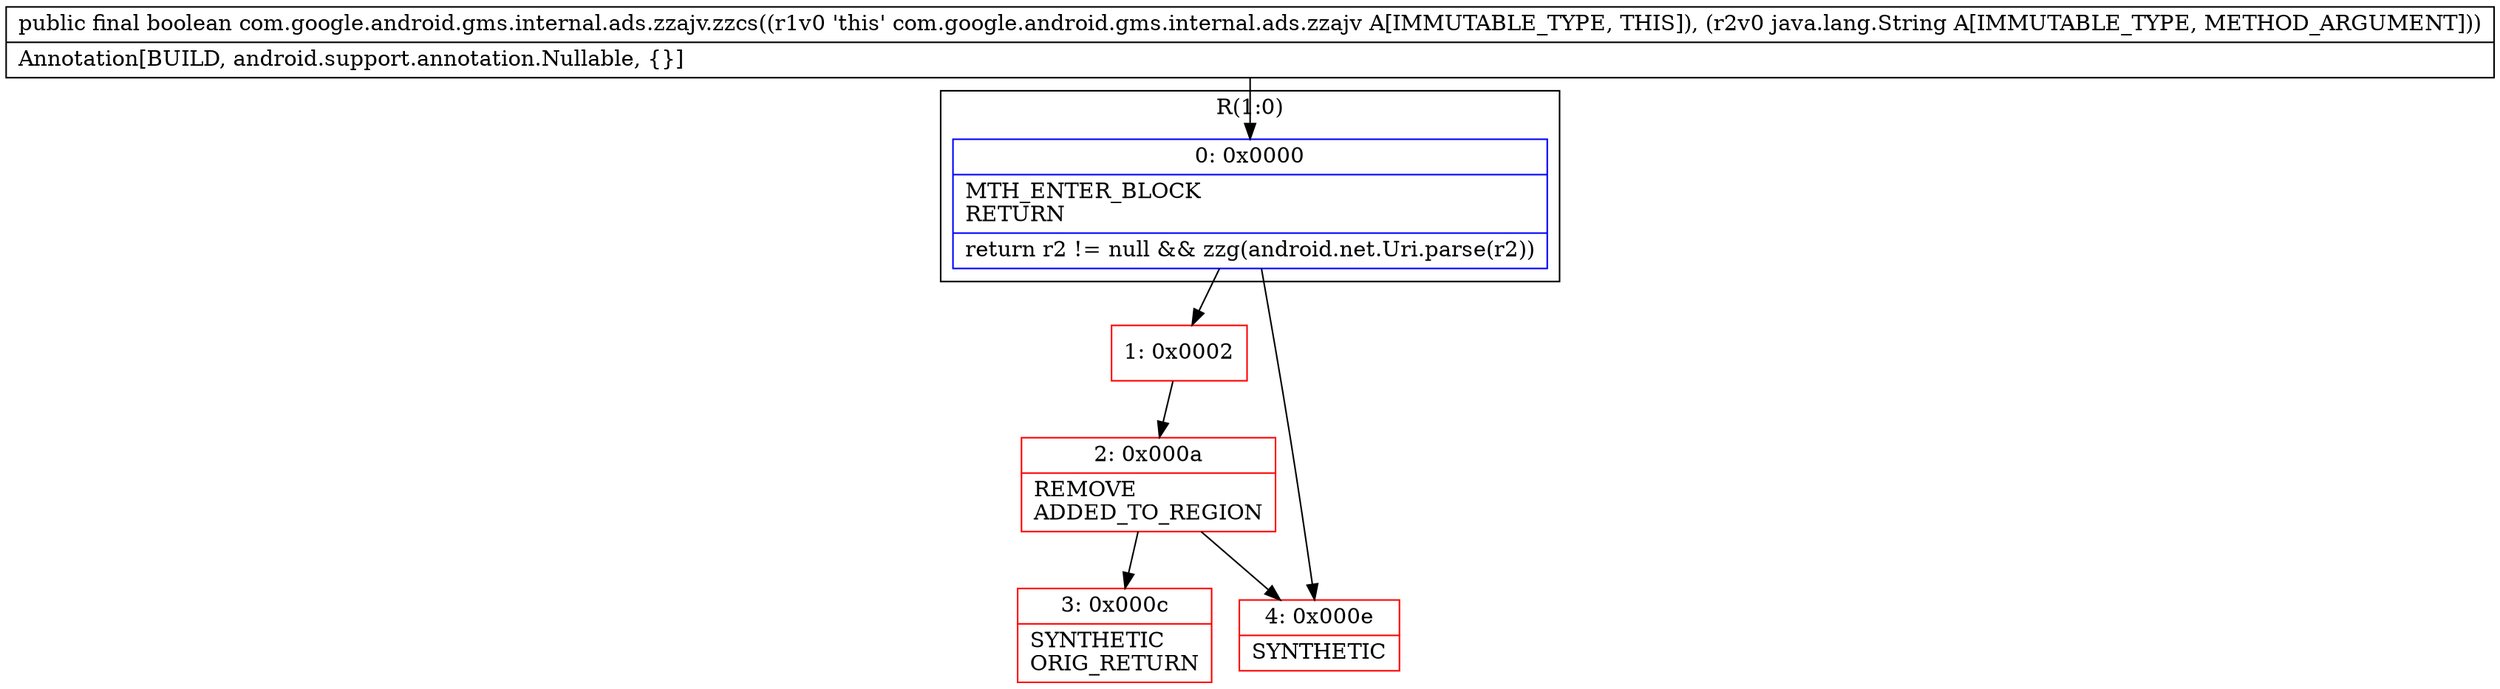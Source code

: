 digraph "CFG forcom.google.android.gms.internal.ads.zzajv.zzcs(Ljava\/lang\/String;)Z" {
subgraph cluster_Region_1580061164 {
label = "R(1:0)";
node [shape=record,color=blue];
Node_0 [shape=record,label="{0\:\ 0x0000|MTH_ENTER_BLOCK\lRETURN\l|return r2 != null && zzg(android.net.Uri.parse(r2))\l}"];
}
Node_1 [shape=record,color=red,label="{1\:\ 0x0002}"];
Node_2 [shape=record,color=red,label="{2\:\ 0x000a|REMOVE\lADDED_TO_REGION\l}"];
Node_3 [shape=record,color=red,label="{3\:\ 0x000c|SYNTHETIC\lORIG_RETURN\l}"];
Node_4 [shape=record,color=red,label="{4\:\ 0x000e|SYNTHETIC\l}"];
MethodNode[shape=record,label="{public final boolean com.google.android.gms.internal.ads.zzajv.zzcs((r1v0 'this' com.google.android.gms.internal.ads.zzajv A[IMMUTABLE_TYPE, THIS]), (r2v0 java.lang.String A[IMMUTABLE_TYPE, METHOD_ARGUMENT]))  | Annotation[BUILD, android.support.annotation.Nullable, \{\}]\l}"];
MethodNode -> Node_0;
Node_0 -> Node_1;
Node_0 -> Node_4;
Node_1 -> Node_2;
Node_2 -> Node_3;
Node_2 -> Node_4;
}

